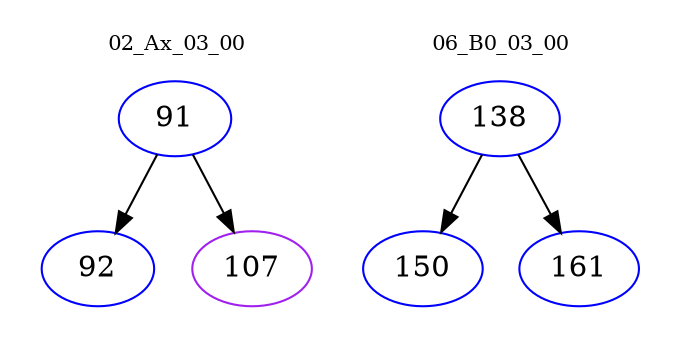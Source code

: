 digraph{
subgraph cluster_0 {
color = white
label = "02_Ax_03_00";
fontsize=10;
T0_91 [label="91", color="blue"]
T0_91 -> T0_92 [color="black"]
T0_92 [label="92", color="blue"]
T0_91 -> T0_107 [color="black"]
T0_107 [label="107", color="purple"]
}
subgraph cluster_1 {
color = white
label = "06_B0_03_00";
fontsize=10;
T1_138 [label="138", color="blue"]
T1_138 -> T1_150 [color="black"]
T1_150 [label="150", color="blue"]
T1_138 -> T1_161 [color="black"]
T1_161 [label="161", color="blue"]
}
}
